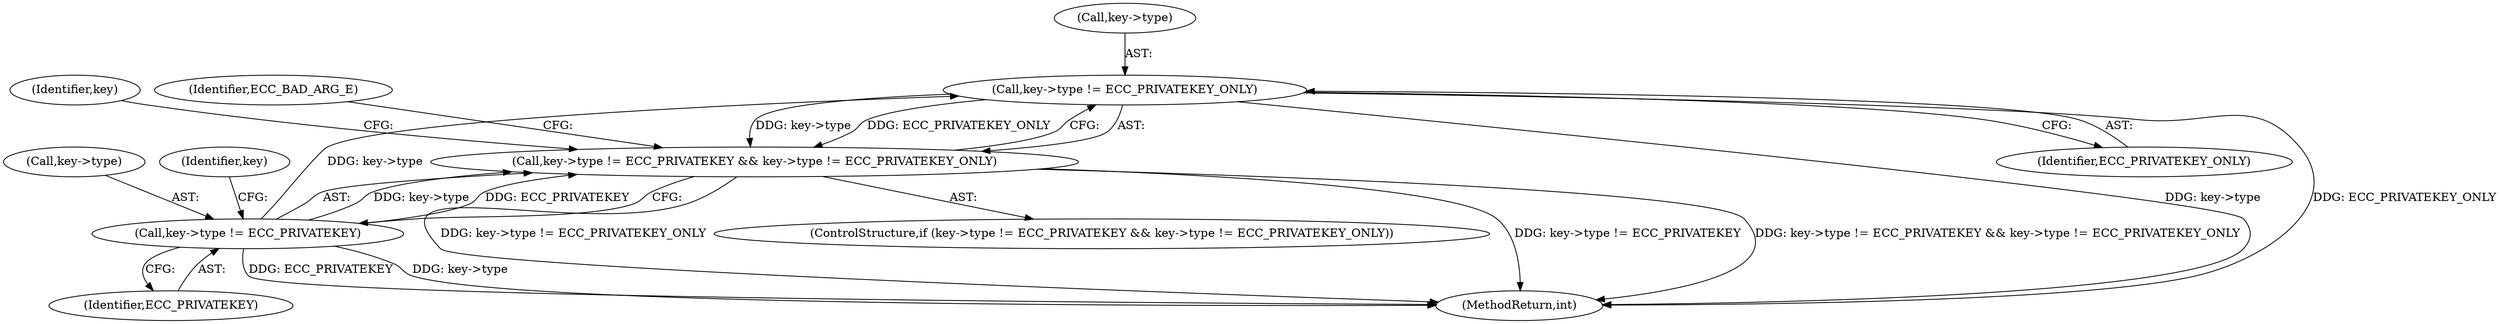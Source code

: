digraph "0_wolfssl_9b9568d500f31f964af26ba8d01e542e1f27e5ca_0@pointer" {
"1000167" [label="(Call,key->type != ECC_PRIVATEKEY_ONLY)"];
"1000162" [label="(Call,key->type != ECC_PRIVATEKEY)"];
"1000161" [label="(Call,key->type != ECC_PRIVATEKEY && key->type != ECC_PRIVATEKEY_ONLY)"];
"1000168" [label="(Call,key->type)"];
"1000169" [label="(Identifier,key)"];
"1000220" [label="(MethodReturn,int)"];
"1000161" [label="(Call,key->type != ECC_PRIVATEKEY && key->type != ECC_PRIVATEKEY_ONLY)"];
"1000179" [label="(Identifier,key)"];
"1000174" [label="(Identifier,ECC_BAD_ARG_E)"];
"1000171" [label="(Identifier,ECC_PRIVATEKEY_ONLY)"];
"1000166" [label="(Identifier,ECC_PRIVATEKEY)"];
"1000160" [label="(ControlStructure,if (key->type != ECC_PRIVATEKEY && key->type != ECC_PRIVATEKEY_ONLY))"];
"1000167" [label="(Call,key->type != ECC_PRIVATEKEY_ONLY)"];
"1000163" [label="(Call,key->type)"];
"1000162" [label="(Call,key->type != ECC_PRIVATEKEY)"];
"1000167" -> "1000161"  [label="AST: "];
"1000167" -> "1000171"  [label="CFG: "];
"1000168" -> "1000167"  [label="AST: "];
"1000171" -> "1000167"  [label="AST: "];
"1000161" -> "1000167"  [label="CFG: "];
"1000167" -> "1000220"  [label="DDG: key->type"];
"1000167" -> "1000220"  [label="DDG: ECC_PRIVATEKEY_ONLY"];
"1000167" -> "1000161"  [label="DDG: key->type"];
"1000167" -> "1000161"  [label="DDG: ECC_PRIVATEKEY_ONLY"];
"1000162" -> "1000167"  [label="DDG: key->type"];
"1000162" -> "1000161"  [label="AST: "];
"1000162" -> "1000166"  [label="CFG: "];
"1000163" -> "1000162"  [label="AST: "];
"1000166" -> "1000162"  [label="AST: "];
"1000169" -> "1000162"  [label="CFG: "];
"1000161" -> "1000162"  [label="CFG: "];
"1000162" -> "1000220"  [label="DDG: ECC_PRIVATEKEY"];
"1000162" -> "1000220"  [label="DDG: key->type"];
"1000162" -> "1000161"  [label="DDG: key->type"];
"1000162" -> "1000161"  [label="DDG: ECC_PRIVATEKEY"];
"1000161" -> "1000160"  [label="AST: "];
"1000174" -> "1000161"  [label="CFG: "];
"1000179" -> "1000161"  [label="CFG: "];
"1000161" -> "1000220"  [label="DDG: key->type != ECC_PRIVATEKEY_ONLY"];
"1000161" -> "1000220"  [label="DDG: key->type != ECC_PRIVATEKEY"];
"1000161" -> "1000220"  [label="DDG: key->type != ECC_PRIVATEKEY && key->type != ECC_PRIVATEKEY_ONLY"];
}
